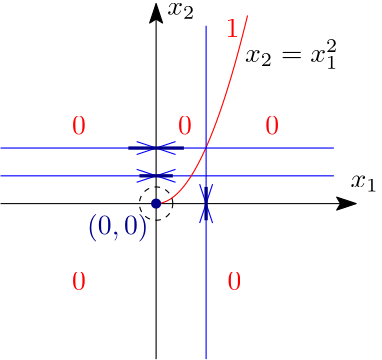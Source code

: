 <?xml version="1.0"?>
<!DOCTYPE ipe SYSTEM "ipe.dtd">
<ipe version="70218" creator="Ipe 7.2.23">
<info created="D:20210517071809" modified="D:20210530084214"/>
<ipestyle name="basic">
<symbol name="arrow/arc(spx)">
<path stroke="sym-stroke" fill="sym-stroke" pen="sym-pen">
0 0 m
-1 0.333 l
-1 -0.333 l
h
</path>
</symbol>
<symbol name="arrow/farc(spx)">
<path stroke="sym-stroke" fill="white" pen="sym-pen">
0 0 m
-1 0.333 l
-1 -0.333 l
h
</path>
</symbol>
<symbol name="arrow/ptarc(spx)">
<path stroke="sym-stroke" fill="sym-stroke" pen="sym-pen">
0 0 m
-1 0.333 l
-0.8 0 l
-1 -0.333 l
h
</path>
</symbol>
<symbol name="arrow/fptarc(spx)">
<path stroke="sym-stroke" fill="white" pen="sym-pen">
0 0 m
-1 0.333 l
-0.8 0 l
-1 -0.333 l
h
</path>
</symbol>
<symbol name="mark/circle(sx)" transformations="translations">
<path fill="sym-stroke">
0.6 0 0 0.6 0 0 e
0.4 0 0 0.4 0 0 e
</path>
</symbol>
<symbol name="mark/disk(sx)" transformations="translations">
<path fill="sym-stroke">
0.6 0 0 0.6 0 0 e
</path>
</symbol>
<symbol name="mark/fdisk(sfx)" transformations="translations">
<group>
<path fill="sym-fill">
0.5 0 0 0.5 0 0 e
</path>
<path fill="sym-stroke" fillrule="eofill">
0.6 0 0 0.6 0 0 e
0.4 0 0 0.4 0 0 e
</path>
</group>
</symbol>
<symbol name="mark/box(sx)" transformations="translations">
<path fill="sym-stroke" fillrule="eofill">
-0.6 -0.6 m
0.6 -0.6 l
0.6 0.6 l
-0.6 0.6 l
h
-0.4 -0.4 m
0.4 -0.4 l
0.4 0.4 l
-0.4 0.4 l
h
</path>
</symbol>
<symbol name="mark/square(sx)" transformations="translations">
<path fill="sym-stroke">
-0.6 -0.6 m
0.6 -0.6 l
0.6 0.6 l
-0.6 0.6 l
h
</path>
</symbol>
<symbol name="mark/fsquare(sfx)" transformations="translations">
<group>
<path fill="sym-fill">
-0.5 -0.5 m
0.5 -0.5 l
0.5 0.5 l
-0.5 0.5 l
h
</path>
<path fill="sym-stroke" fillrule="eofill">
-0.6 -0.6 m
0.6 -0.6 l
0.6 0.6 l
-0.6 0.6 l
h
-0.4 -0.4 m
0.4 -0.4 l
0.4 0.4 l
-0.4 0.4 l
h
</path>
</group>
</symbol>
<symbol name="mark/cross(sx)" transformations="translations">
<group>
<path fill="sym-stroke">
-0.43 -0.57 m
0.57 0.43 l
0.43 0.57 l
-0.57 -0.43 l
h
</path>
<path fill="sym-stroke">
-0.43 0.57 m
0.57 -0.43 l
0.43 -0.57 l
-0.57 0.43 l
h
</path>
</group>
</symbol>
<symbol name="arrow/fnormal(spx)">
<path stroke="sym-stroke" fill="white" pen="sym-pen">
0 0 m
-1 0.333 l
-1 -0.333 l
h
</path>
</symbol>
<symbol name="arrow/pointed(spx)">
<path stroke="sym-stroke" fill="sym-stroke" pen="sym-pen">
0 0 m
-1 0.333 l
-0.8 0 l
-1 -0.333 l
h
</path>
</symbol>
<symbol name="arrow/fpointed(spx)">
<path stroke="sym-stroke" fill="white" pen="sym-pen">
0 0 m
-1 0.333 l
-0.8 0 l
-1 -0.333 l
h
</path>
</symbol>
<symbol name="arrow/linear(spx)">
<path stroke="sym-stroke" pen="sym-pen">
-1 0.333 m
0 0 l
-1 -0.333 l
</path>
</symbol>
<symbol name="arrow/fdouble(spx)">
<path stroke="sym-stroke" fill="white" pen="sym-pen">
0 0 m
-1 0.333 l
-1 -0.333 l
h
-1 0 m
-2 0.333 l
-2 -0.333 l
h
</path>
</symbol>
<symbol name="arrow/double(spx)">
<path stroke="sym-stroke" fill="sym-stroke" pen="sym-pen">
0 0 m
-1 0.333 l
-1 -0.333 l
h
-1 0 m
-2 0.333 l
-2 -0.333 l
h
</path>
</symbol>
<symbol name="arrow/mid-normal(spx)">
<path stroke="sym-stroke" fill="sym-stroke" pen="sym-pen">
0.5 0 m
-0.5 0.333 l
-0.5 -0.333 l
h
</path>
</symbol>
<symbol name="arrow/mid-fnormal(spx)">
<path stroke="sym-stroke" fill="white" pen="sym-pen">
0.5 0 m
-0.5 0.333 l
-0.5 -0.333 l
h
</path>
</symbol>
<symbol name="arrow/mid-pointed(spx)">
<path stroke="sym-stroke" fill="sym-stroke" pen="sym-pen">
0.5 0 m
-0.5 0.333 l
-0.3 0 l
-0.5 -0.333 l
h
</path>
</symbol>
<symbol name="arrow/mid-fpointed(spx)">
<path stroke="sym-stroke" fill="white" pen="sym-pen">
0.5 0 m
-0.5 0.333 l
-0.3 0 l
-0.5 -0.333 l
h
</path>
</symbol>
<symbol name="arrow/mid-double(spx)">
<path stroke="sym-stroke" fill="sym-stroke" pen="sym-pen">
1 0 m
0 0.333 l
0 -0.333 l
h
0 0 m
-1 0.333 l
-1 -0.333 l
h
</path>
</symbol>
<symbol name="arrow/mid-fdouble(spx)">
<path stroke="sym-stroke" fill="white" pen="sym-pen">
1 0 m
0 0.333 l
0 -0.333 l
h
0 0 m
-1 0.333 l
-1 -0.333 l
h
</path>
</symbol>
<anglesize name="22.5 deg" value="22.5"/>
<anglesize name="30 deg" value="30"/>
<anglesize name="45 deg" value="45"/>
<anglesize name="60 deg" value="60"/>
<anglesize name="90 deg" value="90"/>
<arrowsize name="large" value="10"/>
<arrowsize name="small" value="5"/>
<arrowsize name="tiny" value="3"/>
<color name="blue" value="0 0 1"/>
<color name="brown" value="0.647 0.165 0.165"/>
<color name="darkblue" value="0 0 0.545"/>
<color name="darkcyan" value="0 0.545 0.545"/>
<color name="darkgray" value="0.663"/>
<color name="darkgreen" value="0 0.392 0"/>
<color name="darkmagenta" value="0.545 0 0.545"/>
<color name="darkorange" value="1 0.549 0"/>
<color name="darkred" value="0.545 0 0"/>
<color name="gold" value="1 0.843 0"/>
<color name="gray" value="0.745"/>
<color name="green" value="0 1 0"/>
<color name="lightblue" value="0.678 0.847 0.902"/>
<color name="lightcyan" value="0.878 1 1"/>
<color name="lightgray" value="0.827"/>
<color name="lightgreen" value="0.565 0.933 0.565"/>
<color name="lightyellow" value="1 1 0.878"/>
<color name="navy" value="0 0 0.502"/>
<color name="orange" value="1 0.647 0"/>
<color name="pink" value="1 0.753 0.796"/>
<color name="purple" value="0.627 0.125 0.941"/>
<color name="red" value="1 0 0"/>
<color name="seagreen" value="0.18 0.545 0.341"/>
<color name="turquoise" value="0.251 0.878 0.816"/>
<color name="violet" value="0.933 0.51 0.933"/>
<color name="yellow" value="1 1 0"/>
<dashstyle name="dash dot dotted" value="[4 2 1 2 1 2] 0"/>
<dashstyle name="dash dotted" value="[4 2 1 2] 0"/>
<dashstyle name="dashed" value="[4] 0"/>
<dashstyle name="dotted" value="[1 3] 0"/>
<gridsize name="10 pts (~3.5 mm)" value="10"/>
<gridsize name="14 pts (~5 mm)" value="14"/>
<gridsize name="16 pts (~6 mm)" value="16"/>
<gridsize name="20 pts (~7 mm)" value="20"/>
<gridsize name="28 pts (~10 mm)" value="28"/>
<gridsize name="32 pts (~12 mm)" value="32"/>
<gridsize name="4 pts" value="4"/>
<gridsize name="56 pts (~20 mm)" value="56"/>
<gridsize name="8 pts (~3 mm)" value="8"/>
<opacity name="10%" value="0.1"/>
<opacity name="30%" value="0.3"/>
<opacity name="50%" value="0.5"/>
<opacity name="75%" value="0.75"/>
<pen name="fat" value="1.2"/>
<pen name="heavier" value="0.8"/>
<pen name="ultrafat" value="2"/>
<symbolsize name="large" value="5"/>
<symbolsize name="small" value="2"/>
<symbolsize name="tiny" value="1.1"/>
<textsize name="Huge" value="\Huge"/>
<textsize name="LARGE" value="\LARGE"/>
<textsize name="Large" value="\Large"/>
<textsize name="footnote" value="\footnotesize"/>
<textsize name="huge" value="\huge"/>
<textsize name="large" value="\large"/>
<textsize name="small" value="\small"/>
<textsize name="tiny" value="\tiny"/>
<textstyle name="center" begin="\begin{center}" end="\end{center}"/>
<textstyle name="item" begin="\begin{itemize}\item{}" end="\end{itemize}"/>
<textstyle name="itemize" begin="\begin{itemize}" end="\end{itemize}"/>
<tiling name="falling" angle="-60" step="4" width="1"/>
<tiling name="rising" angle="30" step="4" width="1"/>
</ipestyle>
<ipestyle name="specific">
<symbol name="arrow/arc(spx)">
<path stroke="sym-stroke" fill="sym-stroke" pen="sym-pen">
0 0 m
-1 0.333 l
-1 -0.333 l
h
</path>
</symbol>
<symbol name="arrow/farc(spx)">
<path stroke="sym-stroke" fill="white" pen="sym-pen">
0 0 m
-1 0.333 l
-1 -0.333 l
h
</path>
</symbol>
<symbol name="arrow/ptarc(spx)">
<path stroke="sym-stroke" fill="sym-stroke" pen="sym-pen">
0 0 m
-1 0.333 l
-0.8 0 l
-1 -0.333 l
h
</path>
</symbol>
<symbol name="arrow/fptarc(spx)">
<path stroke="sym-stroke" fill="white" pen="sym-pen">
0 0 m
-1 0.333 l
-0.8 0 l
-1 -0.333 l
h
</path>
</symbol>
<symbol name="mark/circle(sx)" transformations="translations">
<path fill="sym-stroke">
0.6 0 0 0.6 0 0 e
0.4 0 0 0.4 0 0 e
</path>
</symbol>
<symbol name="mark/disk(sx)" transformations="translations">
<path fill="sym-stroke">
0.6 0 0 0.6 0 0 e
</path>
</symbol>
<symbol name="mark/fdisk(sfx)" transformations="translations">
<group>
<path fill="sym-fill">
0.5 0 0 0.5 0 0 e
</path>
<path fill="sym-stroke" fillrule="eofill">
0.6 0 0 0.6 0 0 e
0.4 0 0 0.4 0 0 e
</path>
</group>
</symbol>
<symbol name="mark/box(sx)" transformations="translations">
<path fill="sym-stroke" fillrule="eofill">
-0.6 -0.6 m
0.6 -0.6 l
0.6 0.6 l
-0.6 0.6 l
h
-0.4 -0.4 m
0.4 -0.4 l
0.4 0.4 l
-0.4 0.4 l
h
</path>
</symbol>
<symbol name="mark/square(sx)" transformations="translations">
<path fill="sym-stroke">
-0.6 -0.6 m
0.6 -0.6 l
0.6 0.6 l
-0.6 0.6 l
h
</path>
</symbol>
<symbol name="mark/fsquare(sfx)" transformations="translations">
<group>
<path fill="sym-fill">
-0.5 -0.5 m
0.5 -0.5 l
0.5 0.5 l
-0.5 0.5 l
h
</path>
<path fill="sym-stroke" fillrule="eofill">
-0.6 -0.6 m
0.6 -0.6 l
0.6 0.6 l
-0.6 0.6 l
h
-0.4 -0.4 m
0.4 -0.4 l
0.4 0.4 l
-0.4 0.4 l
h
</path>
</group>
</symbol>
<symbol name="mark/cross(sx)" transformations="translations">
<group>
<path fill="sym-stroke">
-0.43 -0.57 m
0.57 0.43 l
0.43 0.57 l
-0.57 -0.43 l
h
</path>
<path fill="sym-stroke">
-0.43 0.57 m
0.57 -0.43 l
0.43 -0.57 l
-0.57 0.43 l
h
</path>
</group>
</symbol>
<symbol name="arrow/fnormal(spx)">
<path stroke="sym-stroke" fill="white" pen="sym-pen">
0 0 m
-1 0.333 l
-1 -0.333 l
h
</path>
</symbol>
<symbol name="arrow/pointed(spx)">
<path stroke="sym-stroke" fill="sym-stroke" pen="sym-pen">
0 0 m
-1 0.333 l
-0.8 0 l
-1 -0.333 l
h
</path>
</symbol>
<symbol name="arrow/fpointed(spx)">
<path stroke="sym-stroke" fill="white" pen="sym-pen">
0 0 m
-1 0.333 l
-0.8 0 l
-1 -0.333 l
h
</path>
</symbol>
<symbol name="arrow/linear(spx)">
<path stroke="sym-stroke" pen="sym-pen">
-1 0.333 m
0 0 l
-1 -0.333 l
</path>
</symbol>
<symbol name="arrow/fdouble(spx)">
<path stroke="sym-stroke" fill="white" pen="sym-pen">
0 0 m
-1 0.333 l
-1 -0.333 l
h
-1 0 m
-2 0.333 l
-2 -0.333 l
h
</path>
</symbol>
<symbol name="arrow/double(spx)">
<path stroke="sym-stroke" fill="sym-stroke" pen="sym-pen">
0 0 m
-1 0.333 l
-1 -0.333 l
h
-1 0 m
-2 0.333 l
-2 -0.333 l
h
</path>
</symbol>
<symbol name="arrow/mid-normal(spx)">
<path stroke="sym-stroke" fill="sym-stroke" pen="sym-pen">
0.5 0 m
-0.5 0.333 l
-0.5 -0.333 l
h
</path>
</symbol>
<symbol name="arrow/mid-fnormal(spx)">
<path stroke="sym-stroke" fill="white" pen="sym-pen">
0.5 0 m
-0.5 0.333 l
-0.5 -0.333 l
h
</path>
</symbol>
<symbol name="arrow/mid-pointed(spx)">
<path stroke="sym-stroke" fill="sym-stroke" pen="sym-pen">
0.5 0 m
-0.5 0.333 l
-0.3 0 l
-0.5 -0.333 l
h
</path>
</symbol>
<symbol name="arrow/mid-fpointed(spx)">
<path stroke="sym-stroke" fill="white" pen="sym-pen">
0.5 0 m
-0.5 0.333 l
-0.3 0 l
-0.5 -0.333 l
h
</path>
</symbol>
<symbol name="arrow/mid-double(spx)">
<path stroke="sym-stroke" fill="sym-stroke" pen="sym-pen">
1 0 m
0 0.333 l
0 -0.333 l
h
0 0 m
-1 0.333 l
-1 -0.333 l
h
</path>
</symbol>
<symbol name="arrow/mid-fdouble(spx)">
<path stroke="sym-stroke" fill="white" pen="sym-pen">
1 0 m
0 0.333 l
0 -0.333 l
h
0 0 m
-1 0.333 l
-1 -0.333 l
h
</path>
</symbol>
<anglesize name="22.5 deg" value="22.5"/>
<anglesize name="30 deg" value="30"/>
<anglesize name="45 deg" value="45"/>
<anglesize name="60 deg" value="60"/>
<anglesize name="90 deg" value="90"/>
<arrowsize name="large" value="10"/>
<arrowsize name="small" value="5"/>
<arrowsize name="tiny" value="3"/>
<color name="blue" value="0 0 1"/>
<color name="brown" value="0.647 0.165 0.165"/>
<color name="darkblue" value="0 0 0.545"/>
<color name="darkcyan" value="0 0.545 0.545"/>
<color name="darkgray" value="0.663"/>
<color name="darkgreen" value="0 0.392 0"/>
<color name="darkmagenta" value="0.545 0 0.545"/>
<color name="darkorange" value="1 0.549 0"/>
<color name="darkred" value="0.545 0 0"/>
<color name="gold" value="1 0.843 0"/>
<color name="gray" value="0.745"/>
<color name="green" value="0 1 0"/>
<color name="lightblue" value="0.678 0.847 0.902"/>
<color name="lightcyan" value="0.878 1 1"/>
<color name="lightgray" value="0.827"/>
<color name="lightgreen" value="0.565 0.933 0.565"/>
<color name="lightyellow" value="1 1 0.878"/>
<color name="navy" value="0 0 0.502"/>
<color name="orange" value="1 0.647 0"/>
<color name="pink" value="1 0.753 0.796"/>
<color name="purple" value="0.627 0.125 0.941"/>
<color name="red" value="1 0 0"/>
<color name="seagreen" value="0.18 0.545 0.341"/>
<color name="turquoise" value="0.251 0.878 0.816"/>
<color name="violet" value="0.933 0.51 0.933"/>
<color name="yellow" value="1 1 0"/>
<dashstyle name="dash dot dotted" value="[4 2 1 2 1 2] 0"/>
<dashstyle name="dash dotted" value="[4 2 1 2] 0"/>
<dashstyle name="dashed hfq" value="[2] 0"/>
<dashstyle name="dashed" value="[4] 0"/>
<dashstyle name="dotted" value="[1 3] 0"/>
<gridsize name="1 pts" value="1"/>
<gridsize name="10 pts (~3.5 mm)" value="10"/>
<gridsize name="14 pts (~5 mm)" value="14"/>
<gridsize name="16 pts (~6 mm)" value="16"/>
<gridsize name="2 pts" value="2"/>
<gridsize name="20 pts (~7 mm)" value="20"/>
<gridsize name="28 pts (~10 mm)" value="28"/>
<gridsize name="32 pts (~12 mm)" value="32"/>
<gridsize name="4 pts" value="4"/>
<gridsize name="56 pts (~20 mm)" value="56"/>
<gridsize name="8 pts (~3 mm)" value="8"/>
<opacity name="10%" value="0.1"/>
<opacity name="30%" value="0.3"/>
<opacity name="50%" value="0.5"/>
<opacity name="75%" value="0.75"/>
<pen name="fat" value="1.2"/>
<pen name="heavier" value="0.8"/>
<pen name="ultrafat" value="2"/>
<symbolsize name="large" value="5"/>
<symbolsize name="small" value="2"/>
<symbolsize name="tiny" value="1.1"/>
<textsize name="Huge" value="\Huge"/>
<textsize name="LARGE" value="\LARGE"/>
<textsize name="Large" value="\Large"/>
<textsize name="footnote" value="\footnotesize"/>
<textsize name="huge" value="\huge"/>
<textsize name="large" value="\large"/>
<textsize name="small" value="\small"/>
<textsize name="tiny" value="\tiny"/>
<textstyle name="center" begin="\begin{center}" end="\end{center}"/>
<textstyle name="item" begin="\begin{itemize}\item{}" end="\end{itemize}"/>
<textstyle name="itemize" begin="\begin{itemize}" end="\end{itemize}"/>
<preamble>
\usepackage{amsfonts, amsmath, amsthm, amssymb, mathtools}\DeclareMathSymbol{\shortminus}{\mathbin}{AMSa}{&quot;39}

</preamble>
<tiling name="falling" angle="-60" step="4" width="1"/>
<tiling name="rising" angle="30" step="4" width="1"/>
<tiling name="rising-2" angle="45" step="4" width="0.1"/>
<tiling name="falling-2" angle="-45" step="4" width="0.1"/>
<tiling name="vertical" angle="90" step="4" width="0.3"/>
<tiling name="horizontal" angle="0" step="4" width="0.3"/>
</ipestyle>
<page>
<layer name="alpha"/>
<view layers="alpha" active="alpha"/>
<path layer="alpha" matrix="1.6 0 0 1.45 -115.2 -191.8" stroke="blue" arrow="linear/normal">
232 404 m
192 404 l
</path>
<path matrix="1 0 0 1 0 -10" stroke="blue" arrow="linear/normal">
136 404 m
192 404 l
</path>
<path matrix="1 0 0 1 0 -8" stroke="black" arrow="pointed/normal">
192 336 m
192 464 l
</path>
<path matrix="0.8 0 0 1 -4.8 32" stroke="black" arrow="pointed/normal">
176 352 m
336 352 l
</path>
<text matrix="1 0 0 1 -20.8479 -13.168" pos="188 386" stroke="darkblue" type="label" width="22.139" height="7.473" depth="2.49" valign="baseline" style="math">(0,0)</text>
<text matrix="1 0 0 1 -2 -2" pos="198 454" stroke="black" type="label" width="10.163" height="4.294" depth="1.49" valign="baseline" style="math">x_2</text>
<text matrix="1 0 0 1 0 1.808" pos="262 388" stroke="black" type="label" width="10.163" height="4.294" depth="1.49" valign="baseline" style="math">x_1</text>
<path stroke="red">
192 384 m
192.113 384
192.226 384.002
192.339 384.007 c
192.453 384.012
192.566 384.019
192.679 384.029 c
192.792 384.038
192.905 384.05
193.018 384.065 c
193.131 384.079
193.244 384.096
193.358 384.115 c
193.471 384.134
193.584 384.156
193.697 384.18 c
193.81 384.204
193.923 384.23
194.036 384.259 c
194.149 384.288
194.263 384.319
194.376 384.353 c
194.489 384.386
194.602 384.422
194.715 384.461 c
194.828 384.499
194.941 384.54
195.055 384.583 c
195.168 384.626
195.281 384.672
195.394 384.72 c
195.507 384.768
195.62 384.818
195.733 384.871 c
195.846 384.924
195.96 384.979
196.073 385.037 c
196.186 385.094
196.299 385.154
196.412 385.217 c
196.525 385.279
196.638 385.344
196.752 385.411 c
196.865 385.478
196.978 385.548
197.091 385.62 c
197.204 385.692
197.317 385.766
197.43 385.843 c
197.543 385.92
197.657 385.999
197.77 386.081 c
197.883 386.162
197.996 386.246
198.109 386.333 c
198.222 386.419
198.335 386.508
198.448 386.599 c
198.562 386.69
198.675 386.784
198.788 386.88 c
198.901 386.976
199.014 387.074
199.127 387.175 c
199.24 387.276
199.354 387.379
199.467 387.484 c
199.58 387.59
199.693 387.698
199.806 387.808 c
199.919 387.919
200.032 388.032
200.145 388.147 c
200.259 388.262
200.372 388.38
200.485 388.5 c
200.598 388.62
200.711 388.742
200.824 388.867 c
200.937 388.991
201.051 389.119
201.164 389.248 c
201.277 389.378
201.39 389.51
201.503 389.644 c
201.616 389.779
201.729 389.915
201.842 390.055 c
201.956 390.194
202.069 390.335
202.182 390.479 c
202.295 390.623
202.408 390.77
202.521 390.918 c
202.634 391.067
202.747 391.218
202.861 391.372 c
202.974 391.526
203.087 391.682
203.2 391.84 c
203.313 391.998
203.426 392.159
203.539 392.322 c
203.653 392.486
203.766 392.651
203.879 392.819 c
203.992 392.987
204.105 393.157
204.218 393.33 c
204.331 393.503
204.444 393.678
204.558 393.856 c
204.671 394.033
204.784 394.213
204.897 394.396 c
205.01 394.578
205.123 394.763
205.236 394.95 c
205.349 395.137
205.463 395.327
205.576 395.519 c
205.689 395.711
205.802 395.905
205.915 396.102 c
206.028 396.299
206.141 396.498
206.255 396.7 c
206.368 396.901
206.481 397.105
206.594 397.311 c
206.707 397.518
206.82 397.727
206.933 397.938 c
207.046 398.149
207.16 398.363
207.273 398.579 c
207.386 398.794
207.499 399.013
207.612 399.234 c
207.725 399.454
207.838 399.678
207.952 399.903 c
208.065 400.129
208.178 400.357
208.291 400.587 c
208.404 400.817
208.517 401.05
208.63 401.285 c
208.743 401.521
208.857 401.758
208.97 401.998 c
209.083 402.238
209.196 402.481
209.309 402.725 c
209.422 402.97
209.535 403.217
209.648 403.467 c
209.762 403.716
209.875 403.968
209.988 404.223 c
210.101 404.477
210.214 404.734
210.327 404.993 c
210.44 405.252
210.554 405.514
210.667 405.778 c
210.78 406.042
210.893 406.308
211.006 406.577 c
211.119 406.846
211.232 407.117
211.345 407.39 c
211.459 407.664
211.572 407.94
211.685 408.218 c
211.798 408.497
211.911 408.777
212.024 409.061 c
212.137 409.344
212.251 409.629
212.364 409.917 c
212.477 410.205
212.59 410.496
212.703 410.788 c
212.816 411.081
212.929 411.376
213.042 411.674 c
213.156 411.972
213.269 412.272
213.382 412.574 c
213.495 412.876
213.608 413.181
213.721 413.488 c
213.834 413.795
213.947 414.105
214.061 414.417 c
214.174 414.729
214.287 415.043
214.4 415.36 c
214.513 415.677
214.626 415.996
214.739 416.318 c
214.853 416.639
214.966 416.963
215.079 417.289 c
215.192 417.616
215.305 417.945
215.418 418.276 c
215.531 418.607
215.644 418.94
215.758 419.276 c
215.871 419.612
215.984 419.951
216.097 420.291 c
216.21 420.632
216.323 420.975
216.436 421.321 c
216.549 421.667
216.663 422.015
216.776 422.365 c
216.889 422.715
217.002 423.068
217.115 423.423 c
217.228 423.778
217.341 424.136
217.455 424.496 c
217.568 424.856
217.681 425.218
217.794 425.583 c
217.907 425.948
218.02 426.315
218.133 426.684 c
218.246 427.054
218.36 427.426
218.473 427.8 c
218.586 428.175
218.699 428.551
218.812 428.931 c
218.925 429.31
219.038 429.691
219.152 430.075 c
219.265 430.459
219.378 430.846
219.491 431.234 c
219.604 431.623
219.717 432.014
219.83 432.408 c
219.943 432.801
220.057 433.197
220.17 433.596 c
220.283 433.994
220.396 434.395
220.509 434.798 c
220.622 435.201
220.735 435.607
220.848 436.015 c
220.962 436.423
221.075 436.833
221.188 437.246 c
221.301 437.659
221.414 438.074
221.527 438.491 c
221.64 438.909
221.754 439.329
221.867 439.751 c
221.98 440.173
222.093 440.598
222.206 441.025 c
222.319 441.453
222.432 441.882
222.545 442.314 c
222.659 442.746
222.772 443.18
222.885 443.617 c
222.998 444.054
223.111 444.493
223.224 444.935 c
223.337 445.376
223.451 445.82
223.564 446.266 c
223.677 446.713
223.79 447.162
223.903 447.613 c
224.016 448.064
224.129 448.517
224.242 448.973 c
224.356 449.429
224.469 449.888
224.582 450.348 c
224.695 450.809
224.808 451.272
224.921 451.738 c
</path>
<text matrix="1 0 0 1 -3 -13" pos="227 448" stroke="black" type="label" width="33.61" height="8.112" depth="2.47" valign="baseline" style="math">x_2 = x_1^2</text>
<text matrix="1 0 0 1 -2 2" pos="219 442" stroke="red" type="label" width="4.981" height="6.42" depth="0" valign="baseline" style="math">1</text>
<text matrix="1 0 0 1 43.3121 22.8605" pos="188 386" stroke="red" type="label" width="4.981" height="6.42" depth="0" valign="baseline" style="math">0</text>
<text matrix="1 0 0 1 -26.3093 -33.1395" pos="188 386" stroke="red" type="label" width="4.981" height="6.42" depth="0" valign="baseline" style="math">0</text>
<text matrix="1 0 0 1 29.6907 -33.1395" pos="188 386" stroke="red" type="label" width="4.981" height="6.42" depth="0" valign="baseline" style="math">0</text>
<text matrix="1 0 0 1 -26.3093 22.8605" pos="188 386" stroke="red" type="label" width="4.981" height="6.42" depth="0" valign="baseline" style="math">0</text>
<use name="mark/disk(sx)" pos="192 384" size="normal" stroke="darkblue"/>
<text matrix="1 0 0 1 11.904 22.8605" pos="188 386" stroke="red" type="label" width="4.981" height="6.42" depth="0" valign="baseline" style="math">0</text>
<path stroke="blue" arrow="linear/normal">
136 404 m
192 404 l
</path>
<path matrix="1.6 0 0 1.45 -115.2 -181.8" stroke="blue" arrow="linear/normal">
232 404 m
192 404 l
</path>
<path stroke="darkblue" pen="fat">
182 404 m
202 404 l
</path>
<path matrix="0.6 0 0 1 76.8 -10" stroke="darkblue" pen="fat">
182 404 m
202 404 l
</path>
<path matrix="0 1 -1 0 614 192" stroke="blue" arrow="linear/normal">
136 404 m
192 404 l
</path>
<path matrix="0 1.6 -1.45 0 795.8 76.8" stroke="blue" arrow="linear/normal">
232 404 m
192 404 l
</path>
<path matrix="0 0.6 -1 0 614 268.8" stroke="darkblue" pen="fat">
182 404 m
202 404 l
</path>
<path stroke="black" dash="dashed hfq">
6 0 0 6 192 384 e
</path>
</page>
</ipe>
